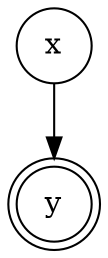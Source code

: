 digraph {   
    node [shape = doublecircle, color = black] y ;
    node [shape = circle];
    node [color= black];
    x -> y;	
}
